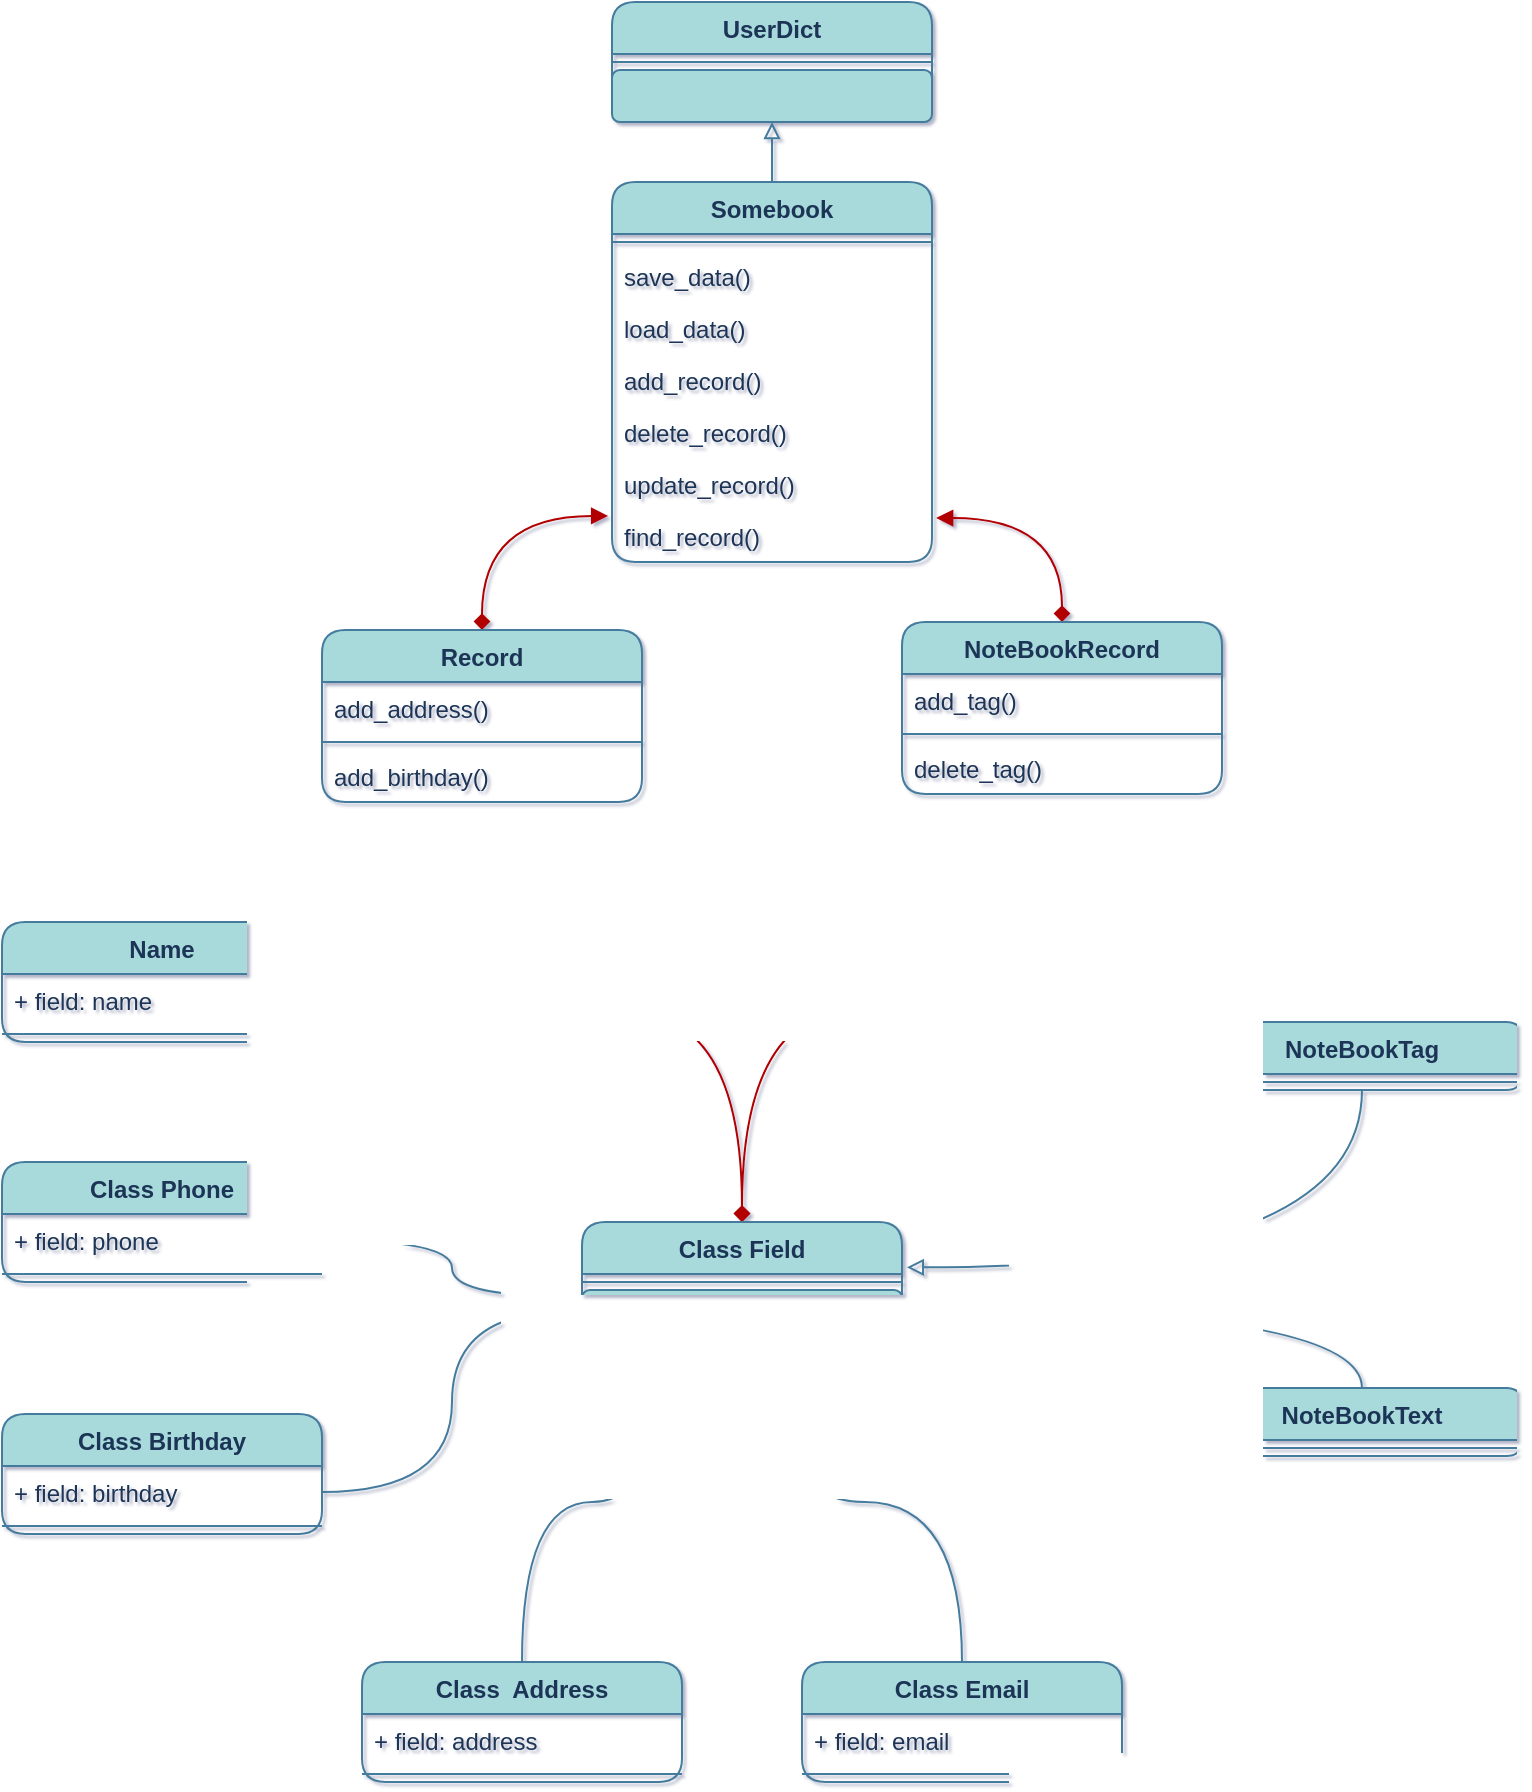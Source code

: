 <mxfile version="20.1.1" type="github">
  <diagram id="dWIMopEku_IqMhKQJseA" name="Page-1">
    <mxGraphModel dx="946" dy="618" grid="1" gridSize="10" guides="1" tooltips="1" connect="1" arrows="1" fold="1" page="1" pageScale="1" pageWidth="1169" pageHeight="827" background="#FFFFFF" math="0" shadow="1">
      <root>
        <mxCell id="0" />
        <mxCell id="1" parent="0" />
        <mxCell id="IMyASxeMy9cEB1uERxvy-8" value="UserDict" style="swimlane;fontStyle=1;align=center;verticalAlign=top;childLayout=stackLayout;horizontal=1;startSize=26;horizontalStack=0;resizeParent=1;resizeParentMax=0;resizeLast=0;collapsible=1;marginBottom=0;fillColor=#A8DADC;strokeColor=#457B9D;fontColor=#1D3557;rounded=1;" vertex="1" parent="1">
          <mxGeometry x="505" y="40" width="160" height="60" as="geometry" />
        </mxCell>
        <mxCell id="IMyASxeMy9cEB1uERxvy-10" value="" style="line;strokeWidth=1;fillColor=#A8DADC;align=left;verticalAlign=middle;spacingTop=-1;spacingLeft=3;spacingRight=3;rotatable=0;labelPosition=right;points=[];portConstraint=eastwest;strokeColor=#457B9D;labelBackgroundColor=#F1FAEE;fontColor=#1D3557;rounded=1;" vertex="1" parent="IMyASxeMy9cEB1uERxvy-8">
          <mxGeometry y="26" width="160" height="8" as="geometry" />
        </mxCell>
        <mxCell id="IMyASxeMy9cEB1uERxvy-9" value="" style="text;strokeColor=#457B9D;fillColor=#A8DADC;align=left;verticalAlign=top;spacingLeft=4;spacingRight=4;overflow=hidden;rotatable=0;points=[[0,0.5],[1,0.5]];portConstraint=eastwest;fontColor=#1D3557;rounded=1;" vertex="1" parent="IMyASxeMy9cEB1uERxvy-8">
          <mxGeometry y="34" width="160" height="26" as="geometry" />
        </mxCell>
        <mxCell id="IMyASxeMy9cEB1uERxvy-17" style="edgeStyle=orthogonalEdgeStyle;rounded=1;orthogonalLoop=1;jettySize=auto;html=1;entryX=0.5;entryY=1;entryDx=0;entryDy=0;strokeColor=#457B9D;endArrow=block;endFill=0;labelBackgroundColor=#F1FAEE;fontColor=#1D3557;curved=1;" edge="1" parent="1" source="IMyASxeMy9cEB1uERxvy-12" target="IMyASxeMy9cEB1uERxvy-8">
          <mxGeometry relative="1" as="geometry" />
        </mxCell>
        <mxCell id="IMyASxeMy9cEB1uERxvy-12" value="Somebook" style="swimlane;fontStyle=1;align=center;verticalAlign=top;childLayout=stackLayout;horizontal=1;startSize=26;horizontalStack=0;resizeParent=1;resizeParentMax=0;resizeLast=0;collapsible=1;marginBottom=0;fillColor=#A8DADC;strokeColor=#457B9D;fontColor=#1D3557;rounded=1;" vertex="1" parent="1">
          <mxGeometry x="505" y="130" width="160" height="190" as="geometry" />
        </mxCell>
        <mxCell id="IMyASxeMy9cEB1uERxvy-14" value="" style="line;strokeWidth=1;fillColor=none;align=left;verticalAlign=middle;spacingTop=-1;spacingLeft=3;spacingRight=3;rotatable=0;labelPosition=right;points=[];portConstraint=eastwest;labelBackgroundColor=#F1FAEE;strokeColor=#457B9D;fontColor=#1D3557;rounded=1;" vertex="1" parent="IMyASxeMy9cEB1uERxvy-12">
          <mxGeometry y="26" width="160" height="8" as="geometry" />
        </mxCell>
        <mxCell id="IMyASxeMy9cEB1uERxvy-121" value="save_data()&#xa;" style="text;strokeColor=none;fillColor=none;align=left;verticalAlign=top;spacingLeft=4;spacingRight=4;overflow=hidden;rotatable=0;points=[[0,0.5],[1,0.5]];portConstraint=eastwest;fontColor=#1D3557;rounded=1;" vertex="1" parent="IMyASxeMy9cEB1uERxvy-12">
          <mxGeometry y="34" width="160" height="26" as="geometry" />
        </mxCell>
        <mxCell id="IMyASxeMy9cEB1uERxvy-15" value="load_data()&#xa;" style="text;strokeColor=none;fillColor=none;align=left;verticalAlign=top;spacingLeft=4;spacingRight=4;overflow=hidden;rotatable=0;points=[[0,0.5],[1,0.5]];portConstraint=eastwest;fontColor=#1D3557;rounded=1;" vertex="1" parent="IMyASxeMy9cEB1uERxvy-12">
          <mxGeometry y="60" width="160" height="26" as="geometry" />
        </mxCell>
        <mxCell id="IMyASxeMy9cEB1uERxvy-122" value="add_record()&#xa;" style="text;strokeColor=none;fillColor=none;align=left;verticalAlign=top;spacingLeft=4;spacingRight=4;overflow=hidden;rotatable=0;points=[[0,0.5],[1,0.5]];portConstraint=eastwest;fontColor=#1D3557;rounded=1;" vertex="1" parent="IMyASxeMy9cEB1uERxvy-12">
          <mxGeometry y="86" width="160" height="26" as="geometry" />
        </mxCell>
        <mxCell id="IMyASxeMy9cEB1uERxvy-123" value="delete_record()" style="text;strokeColor=none;fillColor=none;align=left;verticalAlign=top;spacingLeft=4;spacingRight=4;overflow=hidden;rotatable=0;points=[[0,0.5],[1,0.5]];portConstraint=eastwest;fontColor=#1D3557;rounded=1;" vertex="1" parent="IMyASxeMy9cEB1uERxvy-12">
          <mxGeometry y="112" width="160" height="26" as="geometry" />
        </mxCell>
        <mxCell id="IMyASxeMy9cEB1uERxvy-124" value="update_record()" style="text;strokeColor=none;fillColor=none;align=left;verticalAlign=top;spacingLeft=4;spacingRight=4;overflow=hidden;rotatable=0;points=[[0,0.5],[1,0.5]];portConstraint=eastwest;fontColor=#1D3557;rounded=1;" vertex="1" parent="IMyASxeMy9cEB1uERxvy-12">
          <mxGeometry y="138" width="160" height="26" as="geometry" />
        </mxCell>
        <mxCell id="IMyASxeMy9cEB1uERxvy-13" value="find_record()" style="text;strokeColor=none;fillColor=none;align=left;verticalAlign=top;spacingLeft=4;spacingRight=4;overflow=hidden;rotatable=0;points=[[0,0.5],[1,0.5]];portConstraint=eastwest;fontColor=#1D3557;rounded=1;" vertex="1" parent="IMyASxeMy9cEB1uERxvy-12">
          <mxGeometry y="164" width="160" height="26" as="geometry" />
        </mxCell>
        <mxCell id="IMyASxeMy9cEB1uERxvy-115" style="edgeStyle=orthogonalEdgeStyle;curved=1;orthogonalLoop=1;jettySize=auto;html=1;entryX=-0.012;entryY=0.115;entryDx=0;entryDy=0;fontColor=#1D3557;startArrow=diamond;startFill=1;endArrow=block;endFill=1;strokeColor=#B20000;fillColor=#e51400;entryPerimeter=0;" edge="1" parent="1" source="IMyASxeMy9cEB1uERxvy-18" target="IMyASxeMy9cEB1uERxvy-13">
          <mxGeometry relative="1" as="geometry" />
        </mxCell>
        <mxCell id="IMyASxeMy9cEB1uERxvy-18" value="Record" style="swimlane;fontStyle=1;align=center;verticalAlign=top;childLayout=stackLayout;horizontal=1;startSize=26;horizontalStack=0;resizeParent=1;resizeParentMax=0;resizeLast=0;collapsible=1;marginBottom=0;fillColor=#A8DADC;strokeColor=#457B9D;fontColor=#1D3557;rounded=1;" vertex="1" parent="1">
          <mxGeometry x="360" y="354" width="160" height="86" as="geometry" />
        </mxCell>
        <mxCell id="IMyASxeMy9cEB1uERxvy-19" value="add_address()" style="text;strokeColor=none;fillColor=none;align=left;verticalAlign=top;spacingLeft=4;spacingRight=4;overflow=hidden;rotatable=0;points=[[0,0.5],[1,0.5]];portConstraint=eastwest;fontColor=#1D3557;rounded=1;" vertex="1" parent="IMyASxeMy9cEB1uERxvy-18">
          <mxGeometry y="26" width="160" height="26" as="geometry" />
        </mxCell>
        <mxCell id="IMyASxeMy9cEB1uERxvy-20" value="" style="line;strokeWidth=1;fillColor=none;align=left;verticalAlign=middle;spacingTop=-1;spacingLeft=3;spacingRight=3;rotatable=0;labelPosition=right;points=[];portConstraint=eastwest;labelBackgroundColor=#F1FAEE;strokeColor=#457B9D;fontColor=#1D3557;rounded=1;" vertex="1" parent="IMyASxeMy9cEB1uERxvy-18">
          <mxGeometry y="52" width="160" height="8" as="geometry" />
        </mxCell>
        <mxCell id="IMyASxeMy9cEB1uERxvy-21" value="add_birthday()" style="text;strokeColor=none;fillColor=none;align=left;verticalAlign=top;spacingLeft=4;spacingRight=4;overflow=hidden;rotatable=0;points=[[0,0.5],[1,0.5]];portConstraint=eastwest;fontColor=#1D3557;rounded=1;" vertex="1" parent="IMyASxeMy9cEB1uERxvy-18">
          <mxGeometry y="60" width="160" height="26" as="geometry" />
        </mxCell>
        <mxCell id="IMyASxeMy9cEB1uERxvy-118" style="edgeStyle=orthogonalEdgeStyle;curved=1;orthogonalLoop=1;jettySize=auto;html=1;entryX=1.013;entryY=0.154;entryDx=0;entryDy=0;entryPerimeter=0;fontColor=#1D3557;startArrow=diamond;startFill=1;endArrow=block;endFill=1;strokeColor=#B20000;fillColor=#e51400;" edge="1" parent="1" source="IMyASxeMy9cEB1uERxvy-22" target="IMyASxeMy9cEB1uERxvy-13">
          <mxGeometry relative="1" as="geometry" />
        </mxCell>
        <mxCell id="IMyASxeMy9cEB1uERxvy-22" value="NoteBookRecord" style="swimlane;fontStyle=1;align=center;verticalAlign=top;childLayout=stackLayout;horizontal=1;startSize=26;horizontalStack=0;resizeParent=1;resizeParentMax=0;resizeLast=0;collapsible=1;marginBottom=0;fillColor=#A8DADC;strokeColor=#457B9D;fontColor=#1D3557;rounded=1;" vertex="1" parent="1">
          <mxGeometry x="650" y="350" width="160" height="86" as="geometry" />
        </mxCell>
        <mxCell id="IMyASxeMy9cEB1uERxvy-23" value="add_tag()" style="text;strokeColor=none;fillColor=none;align=left;verticalAlign=top;spacingLeft=4;spacingRight=4;overflow=hidden;rotatable=0;points=[[0,0.5],[1,0.5]];portConstraint=eastwest;fontColor=#1D3557;rounded=1;" vertex="1" parent="IMyASxeMy9cEB1uERxvy-22">
          <mxGeometry y="26" width="160" height="26" as="geometry" />
        </mxCell>
        <mxCell id="IMyASxeMy9cEB1uERxvy-24" value="" style="line;strokeWidth=1;fillColor=none;align=left;verticalAlign=middle;spacingTop=-1;spacingLeft=3;spacingRight=3;rotatable=0;labelPosition=right;points=[];portConstraint=eastwest;labelBackgroundColor=#F1FAEE;strokeColor=#457B9D;fontColor=#1D3557;rounded=1;" vertex="1" parent="IMyASxeMy9cEB1uERxvy-22">
          <mxGeometry y="52" width="160" height="8" as="geometry" />
        </mxCell>
        <mxCell id="IMyASxeMy9cEB1uERxvy-25" value="delete_tag()" style="text;strokeColor=none;fillColor=none;align=left;verticalAlign=top;spacingLeft=4;spacingRight=4;overflow=hidden;rotatable=0;points=[[0,0.5],[1,0.5]];portConstraint=eastwest;fontColor=#1D3557;rounded=1;" vertex="1" parent="IMyASxeMy9cEB1uERxvy-22">
          <mxGeometry y="60" width="160" height="26" as="geometry" />
        </mxCell>
        <mxCell id="IMyASxeMy9cEB1uERxvy-112" style="edgeStyle=orthogonalEdgeStyle;orthogonalLoop=1;jettySize=auto;html=1;entryX=0.581;entryY=1;entryDx=0;entryDy=0;entryPerimeter=0;fontColor=#1D3557;strokeColor=#B20000;fillColor=#e51400;endArrow=block;endFill=1;startArrow=diamond;startFill=1;curved=1;" edge="1" parent="1" source="IMyASxeMy9cEB1uERxvy-26" target="IMyASxeMy9cEB1uERxvy-21">
          <mxGeometry relative="1" as="geometry" />
        </mxCell>
        <mxCell id="IMyASxeMy9cEB1uERxvy-113" style="edgeStyle=orthogonalEdgeStyle;curved=1;orthogonalLoop=1;jettySize=auto;html=1;entryX=0.25;entryY=1;entryDx=0;entryDy=0;entryPerimeter=0;fontColor=#1D3557;startArrow=diamond;startFill=1;endArrow=block;endFill=1;strokeColor=#B20000;fillColor=#e51400;" edge="1" parent="1" source="IMyASxeMy9cEB1uERxvy-26" target="IMyASxeMy9cEB1uERxvy-25">
          <mxGeometry relative="1" as="geometry" />
        </mxCell>
        <mxCell id="IMyASxeMy9cEB1uERxvy-26" value="Class Field" style="swimlane;fontStyle=1;align=center;verticalAlign=top;childLayout=stackLayout;horizontal=1;startSize=26;horizontalStack=0;resizeParent=1;resizeParentMax=0;resizeLast=0;collapsible=1;marginBottom=0;labelBackgroundColor=none;fillColor=#A8DADC;strokeColor=#457B9D;fontColor=#1D3557;rounded=1;labelBorderColor=none;" vertex="1" parent="1">
          <mxGeometry x="490" y="650" width="160" height="60" as="geometry" />
        </mxCell>
        <mxCell id="IMyASxeMy9cEB1uERxvy-28" value="" style="line;strokeWidth=1;fillColor=none;align=left;verticalAlign=middle;spacingTop=-1;spacingLeft=3;spacingRight=3;rotatable=0;labelPosition=right;points=[];portConstraint=eastwest;labelBackgroundColor=#F1FAEE;strokeColor=#457B9D;fontColor=#1D3557;rounded=1;" vertex="1" parent="IMyASxeMy9cEB1uERxvy-26">
          <mxGeometry y="26" width="160" height="8" as="geometry" />
        </mxCell>
        <mxCell id="IMyASxeMy9cEB1uERxvy-126" value="" style="text;strokeColor=#457B9D;fillColor=#A8DADC;align=left;verticalAlign=top;spacingLeft=4;spacingRight=4;overflow=hidden;rotatable=0;points=[[0,0.5],[1,0.5]];portConstraint=eastwest;fontColor=#1D3557;rounded=1;" vertex="1" parent="IMyASxeMy9cEB1uERxvy-26">
          <mxGeometry y="34" width="160" height="26" as="geometry" />
        </mxCell>
        <mxCell id="IMyASxeMy9cEB1uERxvy-98" style="edgeStyle=orthogonalEdgeStyle;rounded=1;orthogonalLoop=1;jettySize=auto;html=1;entryX=1.015;entryY=-0.128;entryDx=0;entryDy=0;entryPerimeter=0;endArrow=block;endFill=0;strokeColor=#457B9D;labelBackgroundColor=#F1FAEE;fontColor=#1D3557;curved=1;" edge="1" parent="1" source="IMyASxeMy9cEB1uERxvy-30">
          <mxGeometry relative="1" as="geometry">
            <mxPoint x="652.4" y="672.672" as="targetPoint" />
            <Array as="points">
              <mxPoint x="880" y="673" />
            </Array>
          </mxGeometry>
        </mxCell>
        <mxCell id="IMyASxeMy9cEB1uERxvy-30" value="NoteBookTag" style="swimlane;fontStyle=1;align=center;verticalAlign=top;childLayout=stackLayout;horizontal=1;startSize=26;horizontalStack=0;resizeParent=1;resizeParentMax=0;resizeLast=0;collapsible=1;marginBottom=0;fillColor=#A8DADC;strokeColor=#457B9D;fontColor=#1D3557;rounded=1;" vertex="1" parent="1">
          <mxGeometry x="800" y="550" width="160" height="34" as="geometry" />
        </mxCell>
        <mxCell id="IMyASxeMy9cEB1uERxvy-32" value="" style="line;strokeWidth=1;fillColor=none;align=left;verticalAlign=middle;spacingTop=-1;spacingLeft=3;spacingRight=3;rotatable=0;labelPosition=right;points=[];portConstraint=eastwest;labelBackgroundColor=#F1FAEE;strokeColor=#457B9D;fontColor=#1D3557;rounded=1;" vertex="1" parent="IMyASxeMy9cEB1uERxvy-30">
          <mxGeometry y="26" width="160" height="8" as="geometry" />
        </mxCell>
        <mxCell id="IMyASxeMy9cEB1uERxvy-49" value="Name" style="swimlane;fontStyle=1;align=center;verticalAlign=top;childLayout=stackLayout;horizontal=1;startSize=26;horizontalStack=0;resizeParent=1;resizeParentMax=0;resizeLast=0;collapsible=1;marginBottom=0;fillColor=#A8DADC;strokeColor=#457B9D;fontColor=#1D3557;rounded=1;" vertex="1" parent="1">
          <mxGeometry x="200" y="500" width="160" height="60" as="geometry" />
        </mxCell>
        <mxCell id="IMyASxeMy9cEB1uERxvy-50" value="+ field: name" style="text;strokeColor=none;fillColor=none;align=left;verticalAlign=top;spacingLeft=4;spacingRight=4;overflow=hidden;rotatable=0;points=[[0,0.5],[1,0.5]];portConstraint=eastwest;fontColor=#1D3557;rounded=1;" vertex="1" parent="IMyASxeMy9cEB1uERxvy-49">
          <mxGeometry y="26" width="160" height="26" as="geometry" />
        </mxCell>
        <mxCell id="IMyASxeMy9cEB1uERxvy-51" value="" style="line;strokeWidth=1;fillColor=none;align=left;verticalAlign=middle;spacingTop=-1;spacingLeft=3;spacingRight=3;rotatable=0;labelPosition=right;points=[];portConstraint=eastwest;labelBackgroundColor=#F1FAEE;strokeColor=#457B9D;fontColor=#1D3557;rounded=1;" vertex="1" parent="IMyASxeMy9cEB1uERxvy-49">
          <mxGeometry y="52" width="160" height="8" as="geometry" />
        </mxCell>
        <mxCell id="IMyASxeMy9cEB1uERxvy-76" style="edgeStyle=orthogonalEdgeStyle;rounded=1;orthogonalLoop=1;jettySize=auto;html=1;endArrow=block;endFill=0;strokeColor=#457B9D;labelBackgroundColor=#F1FAEE;fontColor=#1D3557;curved=1;" edge="1" parent="1" source="IMyASxeMy9cEB1uERxvy-36" target="IMyASxeMy9cEB1uERxvy-26">
          <mxGeometry relative="1" as="geometry">
            <Array as="points">
              <mxPoint x="880" y="693" />
            </Array>
          </mxGeometry>
        </mxCell>
        <mxCell id="IMyASxeMy9cEB1uERxvy-36" value="NoteBookText" style="swimlane;fontStyle=1;align=center;verticalAlign=top;childLayout=stackLayout;horizontal=1;startSize=26;horizontalStack=0;resizeParent=1;resizeParentMax=0;resizeLast=0;collapsible=1;marginBottom=0;fillColor=#A8DADC;strokeColor=#457B9D;fontColor=#1D3557;rounded=1;" vertex="1" parent="1">
          <mxGeometry x="800" y="733" width="160" height="34" as="geometry" />
        </mxCell>
        <mxCell id="IMyASxeMy9cEB1uERxvy-38" value="" style="line;strokeWidth=1;fillColor=none;align=left;verticalAlign=middle;spacingTop=-1;spacingLeft=3;spacingRight=3;rotatable=0;labelPosition=right;points=[];portConstraint=eastwest;labelBackgroundColor=#F1FAEE;strokeColor=#457B9D;fontColor=#1D3557;rounded=1;" vertex="1" parent="IMyASxeMy9cEB1uERxvy-36">
          <mxGeometry y="26" width="160" height="8" as="geometry" />
        </mxCell>
        <mxCell id="IMyASxeMy9cEB1uERxvy-61" value="Class Phone" style="swimlane;fontStyle=1;align=center;verticalAlign=top;childLayout=stackLayout;horizontal=1;startSize=26;horizontalStack=0;resizeParent=1;resizeParentMax=0;resizeLast=0;collapsible=1;marginBottom=0;fillColor=#A8DADC;strokeColor=#457B9D;fontColor=#1D3557;rounded=1;" vertex="1" parent="1">
          <mxGeometry x="200" y="620" width="160" height="60" as="geometry" />
        </mxCell>
        <mxCell id="IMyASxeMy9cEB1uERxvy-62" value="+ field: phone" style="text;strokeColor=none;fillColor=none;align=left;verticalAlign=top;spacingLeft=4;spacingRight=4;overflow=hidden;rotatable=0;points=[[0,0.5],[1,0.5]];portConstraint=eastwest;fontColor=#1D3557;rounded=1;" vertex="1" parent="IMyASxeMy9cEB1uERxvy-61">
          <mxGeometry y="26" width="160" height="26" as="geometry" />
        </mxCell>
        <mxCell id="IMyASxeMy9cEB1uERxvy-63" value="" style="line;strokeWidth=1;fillColor=none;align=left;verticalAlign=middle;spacingTop=-1;spacingLeft=3;spacingRight=3;rotatable=0;labelPosition=right;points=[];portConstraint=eastwest;labelBackgroundColor=#F1FAEE;strokeColor=#457B9D;fontColor=#1D3557;rounded=1;" vertex="1" parent="IMyASxeMy9cEB1uERxvy-61">
          <mxGeometry y="52" width="160" height="8" as="geometry" />
        </mxCell>
        <mxCell id="IMyASxeMy9cEB1uERxvy-133" style="edgeStyle=orthogonalEdgeStyle;curved=1;orthogonalLoop=1;jettySize=auto;html=1;entryX=0.25;entryY=1;entryDx=0;entryDy=0;fontColor=#1D3557;startArrow=none;startFill=0;endArrow=block;endFill=0;strokeColor=#457B9D;fillColor=#A8DADC;" edge="1" parent="1" source="IMyASxeMy9cEB1uERxvy-42" target="IMyASxeMy9cEB1uERxvy-26">
          <mxGeometry relative="1" as="geometry" />
        </mxCell>
        <mxCell id="IMyASxeMy9cEB1uERxvy-42" value="Class  Address" style="swimlane;fontStyle=1;align=center;verticalAlign=top;childLayout=stackLayout;horizontal=1;startSize=26;horizontalStack=0;resizeParent=1;resizeParentMax=0;resizeLast=0;collapsible=1;marginBottom=0;fillColor=#A8DADC;strokeColor=#457B9D;fontColor=#1D3557;rounded=1;" vertex="1" parent="1">
          <mxGeometry x="380" y="870" width="160" height="60" as="geometry" />
        </mxCell>
        <mxCell id="IMyASxeMy9cEB1uERxvy-43" value="+ field: address" style="text;strokeColor=none;fillColor=none;align=left;verticalAlign=top;spacingLeft=4;spacingRight=4;overflow=hidden;rotatable=0;points=[[0,0.5],[1,0.5]];portConstraint=eastwest;fontColor=#1D3557;rounded=1;" vertex="1" parent="IMyASxeMy9cEB1uERxvy-42">
          <mxGeometry y="26" width="160" height="26" as="geometry" />
        </mxCell>
        <mxCell id="IMyASxeMy9cEB1uERxvy-44" value="" style="line;strokeWidth=1;fillColor=none;align=left;verticalAlign=middle;spacingTop=-1;spacingLeft=3;spacingRight=3;rotatable=0;labelPosition=right;points=[];portConstraint=eastwest;labelBackgroundColor=#F1FAEE;strokeColor=#457B9D;fontColor=#1D3557;rounded=1;" vertex="1" parent="IMyASxeMy9cEB1uERxvy-42">
          <mxGeometry y="52" width="160" height="8" as="geometry" />
        </mxCell>
        <mxCell id="IMyASxeMy9cEB1uERxvy-134" style="edgeStyle=orthogonalEdgeStyle;curved=1;orthogonalLoop=1;jettySize=auto;html=1;entryX=0.581;entryY=0.962;entryDx=0;entryDy=0;entryPerimeter=0;fontColor=#1D3557;startArrow=none;startFill=0;endArrow=block;endFill=0;strokeColor=#457B9D;fillColor=#A8DADC;" edge="1" parent="1" source="IMyASxeMy9cEB1uERxvy-53" target="IMyASxeMy9cEB1uERxvy-126">
          <mxGeometry relative="1" as="geometry" />
        </mxCell>
        <mxCell id="IMyASxeMy9cEB1uERxvy-53" value="Class Email" style="swimlane;fontStyle=1;align=center;verticalAlign=top;childLayout=stackLayout;horizontal=1;startSize=26;horizontalStack=0;resizeParent=1;resizeParentMax=0;resizeLast=0;collapsible=1;marginBottom=0;fillColor=#A8DADC;strokeColor=#457B9D;fontColor=#1D3557;rounded=1;" vertex="1" parent="1">
          <mxGeometry x="600" y="870" width="160" height="60" as="geometry" />
        </mxCell>
        <mxCell id="IMyASxeMy9cEB1uERxvy-54" value="+ field: email" style="text;strokeColor=none;fillColor=none;align=left;verticalAlign=top;spacingLeft=4;spacingRight=4;overflow=hidden;rotatable=0;points=[[0,0.5],[1,0.5]];portConstraint=eastwest;fontColor=#1D3557;rounded=1;" vertex="1" parent="IMyASxeMy9cEB1uERxvy-53">
          <mxGeometry y="26" width="160" height="26" as="geometry" />
        </mxCell>
        <mxCell id="IMyASxeMy9cEB1uERxvy-55" value="" style="line;strokeWidth=1;fillColor=none;align=left;verticalAlign=middle;spacingTop=-1;spacingLeft=3;spacingRight=3;rotatable=0;labelPosition=right;points=[];portConstraint=eastwest;labelBackgroundColor=#F1FAEE;strokeColor=#457B9D;fontColor=#1D3557;rounded=1;" vertex="1" parent="IMyASxeMy9cEB1uERxvy-53">
          <mxGeometry y="52" width="160" height="8" as="geometry" />
        </mxCell>
        <mxCell id="IMyASxeMy9cEB1uERxvy-57" value="Class Birthday" style="swimlane;fontStyle=1;align=center;verticalAlign=top;childLayout=stackLayout;horizontal=1;startSize=26;horizontalStack=0;resizeParent=1;resizeParentMax=0;resizeLast=0;collapsible=1;marginBottom=0;fillColor=#A8DADC;strokeColor=#457B9D;fontColor=#1D3557;rounded=1;" vertex="1" parent="1">
          <mxGeometry x="200" y="746" width="160" height="60" as="geometry" />
        </mxCell>
        <mxCell id="IMyASxeMy9cEB1uERxvy-58" value="+ field: birthday" style="text;strokeColor=none;fillColor=none;align=left;verticalAlign=top;spacingLeft=4;spacingRight=4;overflow=hidden;rotatable=0;points=[[0,0.5],[1,0.5]];portConstraint=eastwest;fontColor=#1D3557;rounded=1;" vertex="1" parent="IMyASxeMy9cEB1uERxvy-57">
          <mxGeometry y="26" width="160" height="26" as="geometry" />
        </mxCell>
        <mxCell id="IMyASxeMy9cEB1uERxvy-59" value="" style="line;strokeWidth=1;fillColor=none;align=left;verticalAlign=middle;spacingTop=-1;spacingLeft=3;spacingRight=3;rotatable=0;labelPosition=right;points=[];portConstraint=eastwest;labelBackgroundColor=#F1FAEE;strokeColor=#457B9D;fontColor=#1D3557;rounded=1;" vertex="1" parent="IMyASxeMy9cEB1uERxvy-57">
          <mxGeometry y="52" width="160" height="8" as="geometry" />
        </mxCell>
        <mxCell id="IMyASxeMy9cEB1uERxvy-128" style="edgeStyle=orthogonalEdgeStyle;curved=1;orthogonalLoop=1;jettySize=auto;html=1;entryX=0;entryY=0.25;entryDx=0;entryDy=0;fontColor=#1D3557;startArrow=none;startFill=0;endArrow=block;endFill=0;strokeColor=#457B9D;fillColor=#A8DADC;" edge="1" parent="1" source="IMyASxeMy9cEB1uERxvy-50" target="IMyASxeMy9cEB1uERxvy-26">
          <mxGeometry relative="1" as="geometry" />
        </mxCell>
        <mxCell id="IMyASxeMy9cEB1uERxvy-130" style="edgeStyle=orthogonalEdgeStyle;curved=1;orthogonalLoop=1;jettySize=auto;html=1;entryX=-0.012;entryY=0.115;entryDx=0;entryDy=0;entryPerimeter=0;fontColor=#1D3557;startArrow=none;startFill=0;endArrow=block;endFill=0;strokeColor=#457B9D;fillColor=#A8DADC;" edge="1" parent="1" source="IMyASxeMy9cEB1uERxvy-62" target="IMyASxeMy9cEB1uERxvy-126">
          <mxGeometry relative="1" as="geometry" />
        </mxCell>
        <mxCell id="IMyASxeMy9cEB1uERxvy-132" style="edgeStyle=orthogonalEdgeStyle;curved=1;orthogonalLoop=1;jettySize=auto;html=1;entryX=0;entryY=0.75;entryDx=0;entryDy=0;fontColor=#1D3557;startArrow=none;startFill=0;endArrow=block;endFill=0;strokeColor=#457B9D;fillColor=#A8DADC;" edge="1" parent="1" source="IMyASxeMy9cEB1uERxvy-58" target="IMyASxeMy9cEB1uERxvy-26">
          <mxGeometry relative="1" as="geometry" />
        </mxCell>
      </root>
    </mxGraphModel>
  </diagram>
</mxfile>
